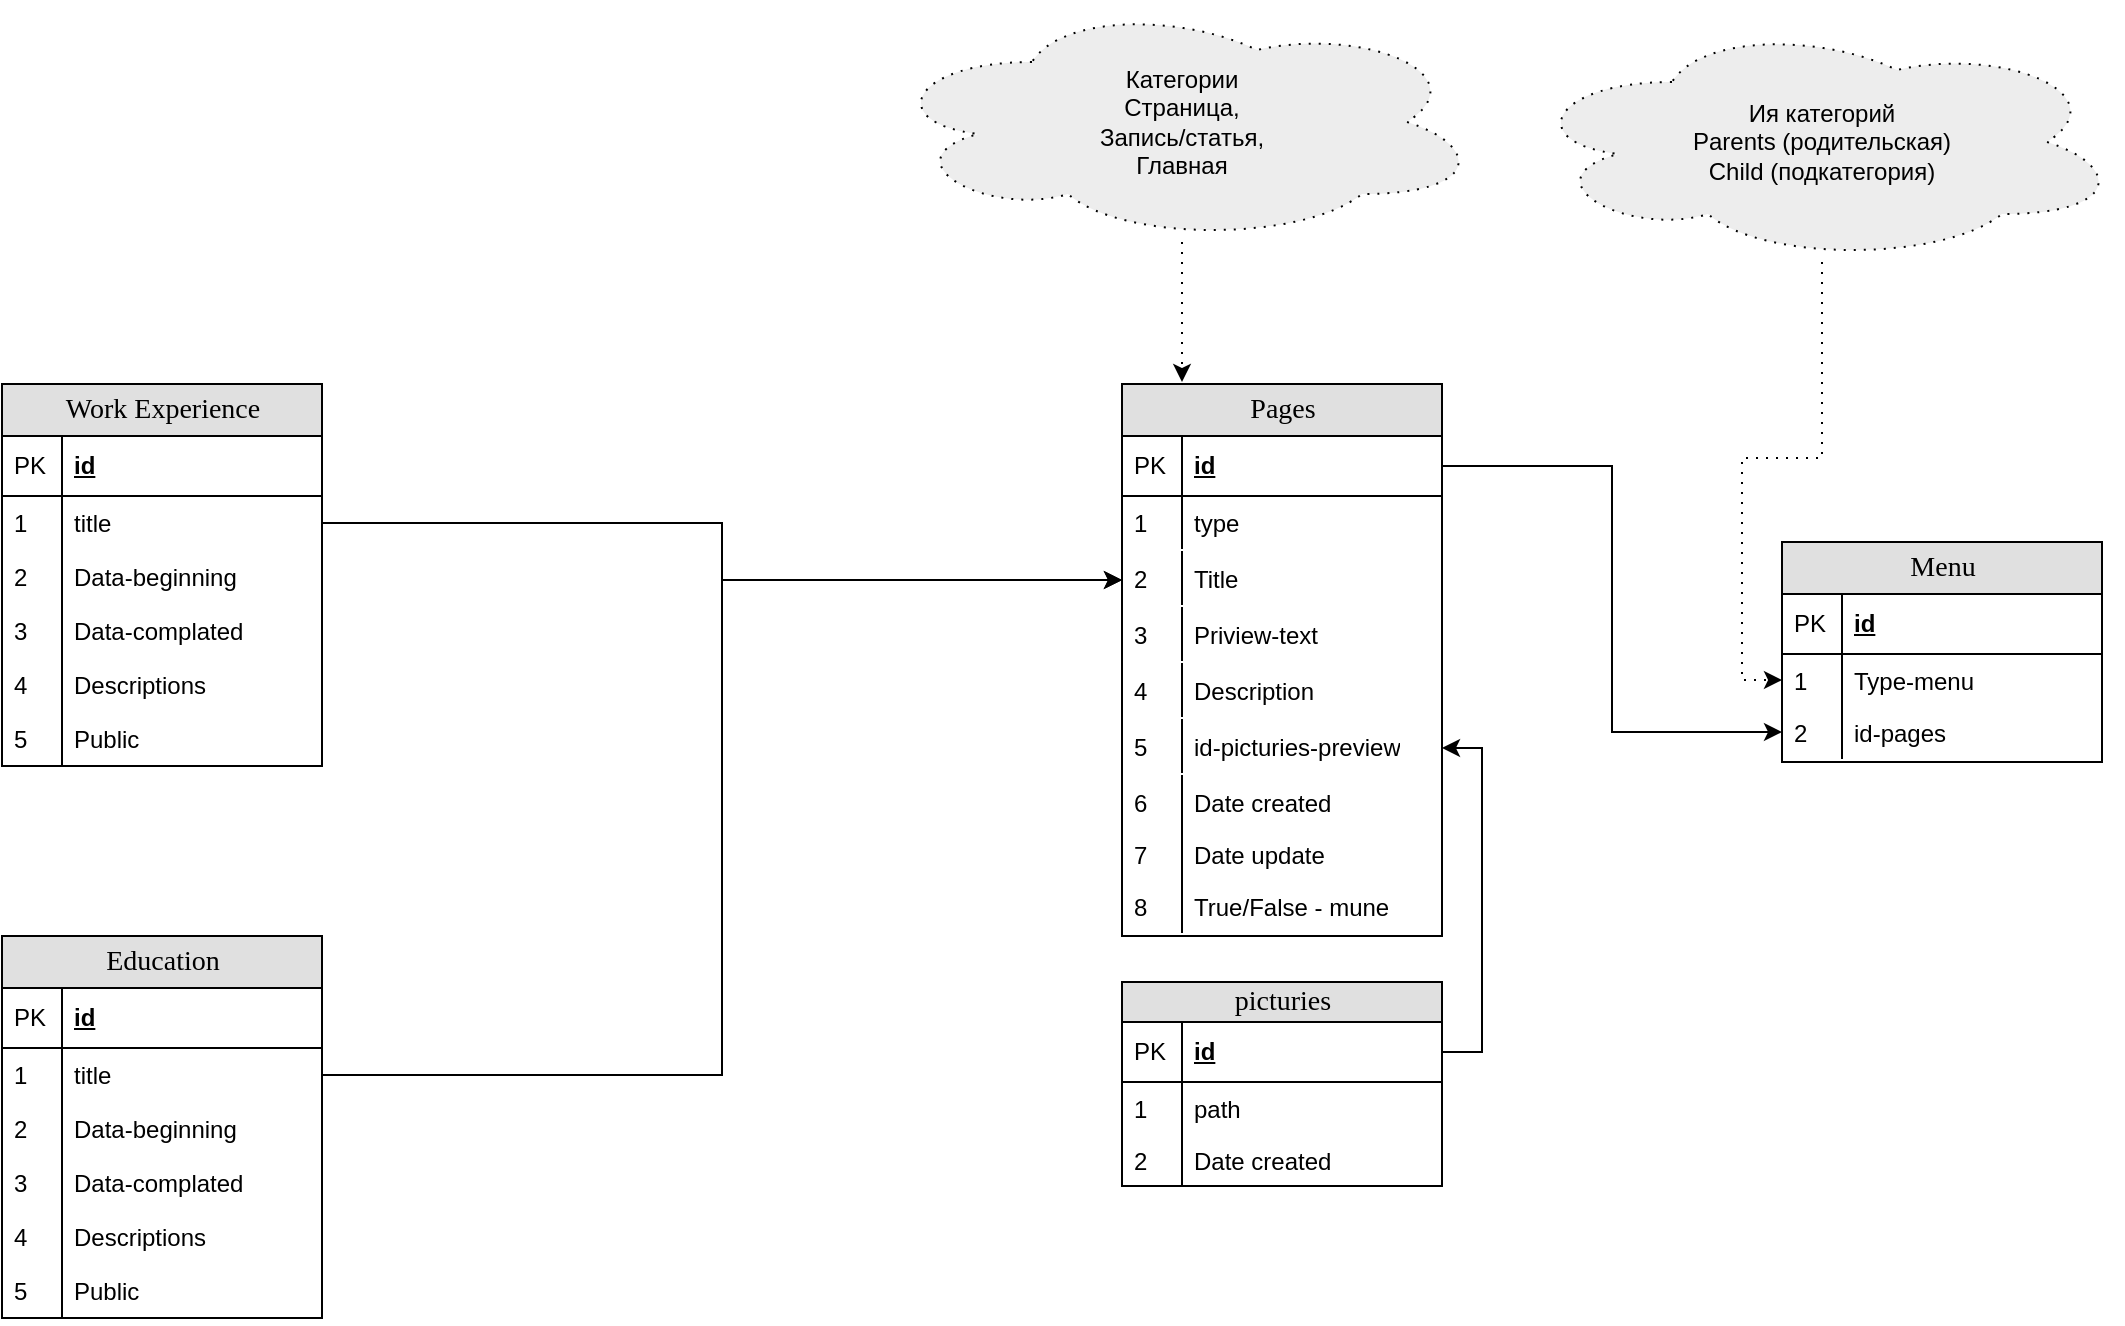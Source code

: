 <mxfile version="19.0.3" type="device"><diagram name="Page-1" id="e56a1550-8fbb-45ad-956c-1786394a9013"><mxGraphModel dx="1422" dy="1715" grid="1" gridSize="10" guides="1" tooltips="1" connect="1" arrows="1" fold="1" page="1" pageScale="1" pageWidth="1100" pageHeight="850" background="none" math="0" shadow="0"><root><mxCell id="0"/><mxCell id="1" parent="0"/><mxCell id="FL0Uleru6_n8AsFoLhTG-158" style="edgeStyle=orthogonalEdgeStyle;rounded=0;orthogonalLoop=1;jettySize=auto;html=1;dashed=1;dashPattern=1 4;entryX=0;entryY=0.5;entryDx=0;entryDy=0;" parent="1" source="FL0Uleru6_n8AsFoLhTG-157" target="FL0Uleru6_n8AsFoLhTG-234" edge="1"><mxGeometry relative="1" as="geometry"><mxPoint x="1060" y="-580" as="targetPoint"/></mxGeometry></mxCell><mxCell id="FL0Uleru6_n8AsFoLhTG-157" value="&lt;span style=&quot;text-align: left;&quot;&gt;Ия категорий&lt;br&gt;Parents (родительская)&lt;br&gt;&lt;/span&gt;&lt;span style=&quot;text-align: left;&quot;&gt;Child (подкатегория)&lt;/span&gt;&lt;span style=&quot;text-align: left;&quot;&gt;&lt;br&gt;&lt;/span&gt;" style="ellipse;shape=cloud;whiteSpace=wrap;html=1;fillColor=#EDEDED;dashed=1;dashPattern=1 4;" parent="1" vertex="1"><mxGeometry x="780" y="-790" width="300" height="120" as="geometry"/></mxCell><mxCell id="FL0Uleru6_n8AsFoLhTG-165" value="Pages" style="swimlane;html=1;fontStyle=0;childLayout=stackLayout;horizontal=1;startSize=26;fillColor=#e0e0e0;horizontalStack=0;resizeParent=1;resizeLast=0;collapsible=1;marginBottom=0;swimlaneFillColor=#ffffff;align=center;rounded=0;shadow=0;comic=0;labelBackgroundColor=none;strokeWidth=1;fontFamily=Verdana;fontSize=14" parent="1" vertex="1"><mxGeometry x="580" y="-609" width="160" height="276" as="geometry"/></mxCell><mxCell id="FL0Uleru6_n8AsFoLhTG-166" value="id" style="shape=partialRectangle;top=0;left=0;right=0;bottom=1;html=1;align=left;verticalAlign=middle;fillColor=none;spacingLeft=34;spacingRight=4;whiteSpace=wrap;overflow=hidden;rotatable=0;points=[[0,0.5],[1,0.5]];portConstraint=eastwest;dropTarget=0;fontStyle=5;" parent="FL0Uleru6_n8AsFoLhTG-165" vertex="1"><mxGeometry y="26" width="160" height="30" as="geometry"/></mxCell><mxCell id="FL0Uleru6_n8AsFoLhTG-167" value="PK" style="shape=partialRectangle;top=0;left=0;bottom=0;html=1;fillColor=none;align=left;verticalAlign=middle;spacingLeft=4;spacingRight=4;whiteSpace=wrap;overflow=hidden;rotatable=0;points=[];portConstraint=eastwest;part=1;" parent="FL0Uleru6_n8AsFoLhTG-166" vertex="1" connectable="0"><mxGeometry width="30" height="30" as="geometry"/></mxCell><mxCell id="FL0Uleru6_n8AsFoLhTG-244" value="type" style="shape=partialRectangle;top=0;left=0;right=0;bottom=0;html=1;align=left;verticalAlign=top;fillColor=none;spacingLeft=34;spacingRight=4;whiteSpace=wrap;overflow=hidden;rotatable=0;points=[[0,0.5],[1,0.5]];portConstraint=eastwest;dropTarget=0;" parent="FL0Uleru6_n8AsFoLhTG-165" vertex="1"><mxGeometry y="56" width="160" height="28" as="geometry"/></mxCell><mxCell id="FL0Uleru6_n8AsFoLhTG-245" value="1" style="shape=partialRectangle;top=0;left=0;bottom=0;html=1;fillColor=none;align=left;verticalAlign=top;spacingLeft=4;spacingRight=4;whiteSpace=wrap;overflow=hidden;rotatable=0;points=[];portConstraint=eastwest;part=1;" parent="FL0Uleru6_n8AsFoLhTG-244" vertex="1" connectable="0"><mxGeometry width="30" height="26" as="geometry"/></mxCell><mxCell id="FL0Uleru6_n8AsFoLhTG-168" value="Title" style="shape=partialRectangle;top=0;left=0;right=0;bottom=0;html=1;align=left;verticalAlign=top;fillColor=none;spacingLeft=34;spacingRight=4;whiteSpace=wrap;overflow=hidden;rotatable=0;points=[[0,0.5],[1,0.5]];portConstraint=eastwest;dropTarget=0;" parent="FL0Uleru6_n8AsFoLhTG-165" vertex="1"><mxGeometry y="84" width="160" height="28" as="geometry"/></mxCell><mxCell id="FL0Uleru6_n8AsFoLhTG-169" value="2" style="shape=partialRectangle;top=0;left=0;bottom=0;html=1;fillColor=none;align=left;verticalAlign=top;spacingLeft=4;spacingRight=4;whiteSpace=wrap;overflow=hidden;rotatable=0;points=[];portConstraint=eastwest;part=1;" parent="FL0Uleru6_n8AsFoLhTG-168" vertex="1" connectable="0"><mxGeometry width="30" height="26" as="geometry"/></mxCell><mxCell id="FL0Uleru6_n8AsFoLhTG-217" value="Priview-text" style="shape=partialRectangle;top=0;left=0;right=0;bottom=0;html=1;align=left;verticalAlign=top;fillColor=none;spacingLeft=34;spacingRight=4;whiteSpace=wrap;overflow=hidden;rotatable=0;points=[[0,0.5],[1,0.5]];portConstraint=eastwest;dropTarget=0;" parent="FL0Uleru6_n8AsFoLhTG-165" vertex="1"><mxGeometry y="112" width="160" height="28" as="geometry"/></mxCell><mxCell id="FL0Uleru6_n8AsFoLhTG-218" value="3" style="shape=partialRectangle;top=0;left=0;bottom=0;html=1;fillColor=none;align=left;verticalAlign=top;spacingLeft=4;spacingRight=4;whiteSpace=wrap;overflow=hidden;rotatable=0;points=[];portConstraint=eastwest;part=1;" parent="FL0Uleru6_n8AsFoLhTG-217" vertex="1" connectable="0"><mxGeometry width="30" height="26" as="geometry"/></mxCell><mxCell id="tMgUM_cEdL3NdQHdKabv-27" value="Description" style="shape=partialRectangle;top=0;left=0;right=0;bottom=0;html=1;align=left;verticalAlign=top;fillColor=none;spacingLeft=34;spacingRight=4;whiteSpace=wrap;overflow=hidden;rotatable=0;points=[[0,0.5],[1,0.5]];portConstraint=eastwest;dropTarget=0;" parent="FL0Uleru6_n8AsFoLhTG-165" vertex="1"><mxGeometry y="140" width="160" height="28" as="geometry"/></mxCell><mxCell id="tMgUM_cEdL3NdQHdKabv-28" value="4" style="shape=partialRectangle;top=0;left=0;bottom=0;html=1;fillColor=none;align=left;verticalAlign=top;spacingLeft=4;spacingRight=4;whiteSpace=wrap;overflow=hidden;rotatable=0;points=[];portConstraint=eastwest;part=1;" parent="tMgUM_cEdL3NdQHdKabv-27" vertex="1" connectable="0"><mxGeometry width="30" height="26" as="geometry"/></mxCell><mxCell id="FL0Uleru6_n8AsFoLhTG-211" value="id-picturies-preview" style="shape=partialRectangle;top=0;left=0;right=0;bottom=0;html=1;align=left;verticalAlign=top;fillColor=none;spacingLeft=34;spacingRight=4;whiteSpace=wrap;overflow=hidden;rotatable=0;points=[[0,0.5],[1,0.5]];portConstraint=eastwest;dropTarget=0;" parent="FL0Uleru6_n8AsFoLhTG-165" vertex="1"><mxGeometry y="168" width="160" height="28" as="geometry"/></mxCell><mxCell id="FL0Uleru6_n8AsFoLhTG-212" value="5" style="shape=partialRectangle;top=0;left=0;bottom=0;html=1;fillColor=none;align=left;verticalAlign=top;spacingLeft=4;spacingRight=4;whiteSpace=wrap;overflow=hidden;rotatable=0;points=[];portConstraint=eastwest;part=1;" parent="FL0Uleru6_n8AsFoLhTG-211" vertex="1" connectable="0"><mxGeometry width="30" height="26" as="geometry"/></mxCell><mxCell id="FL0Uleru6_n8AsFoLhTG-170" value="Date created" style="shape=partialRectangle;top=0;left=0;right=0;bottom=0;html=1;align=left;verticalAlign=top;fillColor=none;spacingLeft=34;spacingRight=4;whiteSpace=wrap;overflow=hidden;rotatable=0;points=[[0,0.5],[1,0.5]];portConstraint=eastwest;dropTarget=0;" parent="FL0Uleru6_n8AsFoLhTG-165" vertex="1"><mxGeometry y="196" width="160" height="26" as="geometry"/></mxCell><mxCell id="FL0Uleru6_n8AsFoLhTG-171" value="6" style="shape=partialRectangle;top=0;left=0;bottom=0;html=1;fillColor=none;align=left;verticalAlign=top;spacingLeft=4;spacingRight=4;whiteSpace=wrap;overflow=hidden;rotatable=0;points=[];portConstraint=eastwest;part=1;" parent="FL0Uleru6_n8AsFoLhTG-170" vertex="1" connectable="0"><mxGeometry width="30" height="26" as="geometry"/></mxCell><mxCell id="FL0Uleru6_n8AsFoLhTG-172" value="Date update" style="shape=partialRectangle;top=0;left=0;right=0;bottom=0;html=1;align=left;verticalAlign=top;fillColor=none;spacingLeft=34;spacingRight=4;whiteSpace=wrap;overflow=hidden;rotatable=0;points=[[0,0.5],[1,0.5]];portConstraint=eastwest;dropTarget=0;" parent="FL0Uleru6_n8AsFoLhTG-165" vertex="1"><mxGeometry y="222" width="160" height="26" as="geometry"/></mxCell><mxCell id="FL0Uleru6_n8AsFoLhTG-173" value="7" style="shape=partialRectangle;top=0;left=0;bottom=0;html=1;fillColor=none;align=left;verticalAlign=top;spacingLeft=4;spacingRight=4;whiteSpace=wrap;overflow=hidden;rotatable=0;points=[];portConstraint=eastwest;part=1;" parent="FL0Uleru6_n8AsFoLhTG-172" vertex="1" connectable="0"><mxGeometry width="30" height="26" as="geometry"/></mxCell><mxCell id="tMgUM_cEdL3NdQHdKabv-29" value="True/False - mune" style="shape=partialRectangle;top=0;left=0;right=0;bottom=0;html=1;align=left;verticalAlign=top;fillColor=none;spacingLeft=34;spacingRight=4;whiteSpace=wrap;overflow=hidden;rotatable=0;points=[[0,0.5],[1,0.5]];portConstraint=eastwest;dropTarget=0;" parent="FL0Uleru6_n8AsFoLhTG-165" vertex="1"><mxGeometry y="248" width="160" height="28" as="geometry"/></mxCell><mxCell id="tMgUM_cEdL3NdQHdKabv-30" value="8" style="shape=partialRectangle;top=0;left=0;bottom=0;html=1;fillColor=none;align=left;verticalAlign=top;spacingLeft=4;spacingRight=4;whiteSpace=wrap;overflow=hidden;rotatable=0;points=[];portConstraint=eastwest;part=1;" parent="tMgUM_cEdL3NdQHdKabv-29" vertex="1" connectable="0"><mxGeometry width="30" height="26" as="geometry"/></mxCell><mxCell id="FL0Uleru6_n8AsFoLhTG-231" value="Menu" style="swimlane;html=1;fontStyle=0;childLayout=stackLayout;horizontal=1;startSize=26;fillColor=#e0e0e0;horizontalStack=0;resizeParent=1;resizeLast=0;collapsible=1;marginBottom=0;swimlaneFillColor=#ffffff;align=center;rounded=0;shadow=0;comic=0;labelBackgroundColor=none;strokeWidth=1;fontFamily=Verdana;fontSize=14" parent="1" vertex="1"><mxGeometry x="910" y="-530" width="160" height="110" as="geometry"/></mxCell><mxCell id="FL0Uleru6_n8AsFoLhTG-232" value="id" style="shape=partialRectangle;top=0;left=0;right=0;bottom=1;html=1;align=left;verticalAlign=middle;fillColor=none;spacingLeft=34;spacingRight=4;whiteSpace=wrap;overflow=hidden;rotatable=0;points=[[0,0.5],[1,0.5]];portConstraint=eastwest;dropTarget=0;fontStyle=5;" parent="FL0Uleru6_n8AsFoLhTG-231" vertex="1"><mxGeometry y="26" width="160" height="30" as="geometry"/></mxCell><mxCell id="FL0Uleru6_n8AsFoLhTG-233" value="PK" style="shape=partialRectangle;top=0;left=0;bottom=0;html=1;fillColor=none;align=left;verticalAlign=middle;spacingLeft=4;spacingRight=4;whiteSpace=wrap;overflow=hidden;rotatable=0;points=[];portConstraint=eastwest;part=1;" parent="FL0Uleru6_n8AsFoLhTG-232" vertex="1" connectable="0"><mxGeometry width="30" height="30" as="geometry"/></mxCell><mxCell id="FL0Uleru6_n8AsFoLhTG-234" value="Type-menu" style="shape=partialRectangle;top=0;left=0;right=0;bottom=0;html=1;align=left;verticalAlign=top;fillColor=none;spacingLeft=34;spacingRight=4;whiteSpace=wrap;overflow=hidden;rotatable=0;points=[[0,0.5],[1,0.5]];portConstraint=eastwest;dropTarget=0;" parent="FL0Uleru6_n8AsFoLhTG-231" vertex="1"><mxGeometry y="56" width="160" height="26" as="geometry"/></mxCell><mxCell id="FL0Uleru6_n8AsFoLhTG-235" value="1" style="shape=partialRectangle;top=0;left=0;bottom=0;html=1;fillColor=none;align=left;verticalAlign=top;spacingLeft=4;spacingRight=4;whiteSpace=wrap;overflow=hidden;rotatable=0;points=[];portConstraint=eastwest;part=1;" parent="FL0Uleru6_n8AsFoLhTG-234" vertex="1" connectable="0"><mxGeometry width="30" height="26" as="geometry"/></mxCell><mxCell id="FL0Uleru6_n8AsFoLhTG-255" value="id-pages" style="shape=partialRectangle;top=0;left=0;right=0;bottom=0;html=1;align=left;verticalAlign=top;fillColor=none;spacingLeft=34;spacingRight=4;whiteSpace=wrap;overflow=hidden;rotatable=0;points=[[0,0.5],[1,0.5]];portConstraint=eastwest;dropTarget=0;" parent="FL0Uleru6_n8AsFoLhTG-231" vertex="1"><mxGeometry y="82" width="160" height="26" as="geometry"/></mxCell><mxCell id="FL0Uleru6_n8AsFoLhTG-256" value="2" style="shape=partialRectangle;top=0;left=0;bottom=0;html=1;fillColor=none;align=left;verticalAlign=top;spacingLeft=4;spacingRight=4;whiteSpace=wrap;overflow=hidden;rotatable=0;points=[];portConstraint=eastwest;part=1;" parent="FL0Uleru6_n8AsFoLhTG-255" vertex="1" connectable="0"><mxGeometry width="30" height="26" as="geometry"/></mxCell><mxCell id="FL0Uleru6_n8AsFoLhTG-247" style="edgeStyle=orthogonalEdgeStyle;rounded=0;orthogonalLoop=1;jettySize=auto;html=1;dashed=1;dashPattern=1 4;" parent="1" source="FL0Uleru6_n8AsFoLhTG-246" edge="1"><mxGeometry relative="1" as="geometry"><mxPoint x="610" y="-610" as="targetPoint"/></mxGeometry></mxCell><mxCell id="FL0Uleru6_n8AsFoLhTG-246" value="&lt;span style=&quot;text-align: left;&quot;&gt;Категории&lt;br&gt;Страница,&lt;br&gt;Запись/статья,&lt;br&gt;Главная&lt;br&gt;&lt;/span&gt;" style="ellipse;shape=cloud;whiteSpace=wrap;html=1;fillColor=#EDEDED;dashed=1;dashPattern=1 4;" parent="1" vertex="1"><mxGeometry x="460" y="-800" width="300" height="120" as="geometry"/></mxCell><mxCell id="FL0Uleru6_n8AsFoLhTG-258" value="Work Experience" style="swimlane;html=1;fontStyle=0;childLayout=stackLayout;horizontal=1;startSize=26;fillColor=#e0e0e0;horizontalStack=0;resizeParent=1;resizeLast=0;collapsible=1;marginBottom=0;swimlaneFillColor=#ffffff;align=center;rounded=0;shadow=0;comic=0;labelBackgroundColor=none;strokeWidth=1;fontFamily=Verdana;fontSize=14" parent="1" vertex="1"><mxGeometry x="20" y="-609" width="160" height="191" as="geometry"/></mxCell><mxCell id="FL0Uleru6_n8AsFoLhTG-259" value="id" style="shape=partialRectangle;top=0;left=0;right=0;bottom=1;html=1;align=left;verticalAlign=middle;fillColor=none;spacingLeft=34;spacingRight=4;whiteSpace=wrap;overflow=hidden;rotatable=0;points=[[0,0.5],[1,0.5]];portConstraint=eastwest;dropTarget=0;fontStyle=5;" parent="FL0Uleru6_n8AsFoLhTG-258" vertex="1"><mxGeometry y="26" width="160" height="30" as="geometry"/></mxCell><mxCell id="FL0Uleru6_n8AsFoLhTG-260" value="PK" style="shape=partialRectangle;top=0;left=0;bottom=0;html=1;fillColor=none;align=left;verticalAlign=middle;spacingLeft=4;spacingRight=4;whiteSpace=wrap;overflow=hidden;rotatable=0;points=[];portConstraint=eastwest;part=1;" parent="FL0Uleru6_n8AsFoLhTG-259" vertex="1" connectable="0"><mxGeometry width="30" height="30" as="geometry"/></mxCell><mxCell id="gT7FT_hzszzjmZj-dfim-1" value="title" style="shape=partialRectangle;top=0;left=0;right=0;bottom=0;html=1;align=left;verticalAlign=top;fillColor=none;spacingLeft=34;spacingRight=4;whiteSpace=wrap;overflow=hidden;rotatable=0;points=[[0,0.5],[1,0.5]];portConstraint=eastwest;dropTarget=0;" parent="FL0Uleru6_n8AsFoLhTG-258" vertex="1"><mxGeometry y="56" width="160" height="27" as="geometry"/></mxCell><mxCell id="gT7FT_hzszzjmZj-dfim-2" value="1" style="shape=partialRectangle;top=0;left=0;bottom=0;html=1;fillColor=none;align=left;verticalAlign=top;spacingLeft=4;spacingRight=4;whiteSpace=wrap;overflow=hidden;rotatable=0;points=[];portConstraint=eastwest;part=1;" parent="gT7FT_hzszzjmZj-dfim-1" vertex="1" connectable="0"><mxGeometry width="30" height="26" as="geometry"/></mxCell><mxCell id="FL0Uleru6_n8AsFoLhTG-263" value="Data-beginning&lt;span style=&quot;white-space: pre;&quot;&gt;&#9;&lt;/span&gt;" style="shape=partialRectangle;top=0;left=0;right=0;bottom=0;html=1;align=left;verticalAlign=top;fillColor=none;spacingLeft=34;spacingRight=4;whiteSpace=wrap;overflow=hidden;rotatable=0;points=[[0,0.5],[1,0.5]];portConstraint=eastwest;dropTarget=0;" parent="FL0Uleru6_n8AsFoLhTG-258" vertex="1"><mxGeometry y="83" width="160" height="27" as="geometry"/></mxCell><mxCell id="FL0Uleru6_n8AsFoLhTG-264" value="2" style="shape=partialRectangle;top=0;left=0;bottom=0;html=1;fillColor=none;align=left;verticalAlign=top;spacingLeft=4;spacingRight=4;whiteSpace=wrap;overflow=hidden;rotatable=0;points=[];portConstraint=eastwest;part=1;" parent="FL0Uleru6_n8AsFoLhTG-263" vertex="1" connectable="0"><mxGeometry width="30" height="26" as="geometry"/></mxCell><mxCell id="FL0Uleru6_n8AsFoLhTG-265" value="Data-complated" style="shape=partialRectangle;top=0;left=0;right=0;bottom=0;html=1;align=left;verticalAlign=top;fillColor=none;spacingLeft=34;spacingRight=4;whiteSpace=wrap;overflow=hidden;rotatable=0;points=[[0,0.5],[1,0.5]];portConstraint=eastwest;dropTarget=0;" parent="FL0Uleru6_n8AsFoLhTG-258" vertex="1"><mxGeometry y="110" width="160" height="27" as="geometry"/></mxCell><mxCell id="FL0Uleru6_n8AsFoLhTG-266" value="3" style="shape=partialRectangle;top=0;left=0;bottom=0;html=1;fillColor=none;align=left;verticalAlign=top;spacingLeft=4;spacingRight=4;whiteSpace=wrap;overflow=hidden;rotatable=0;points=[];portConstraint=eastwest;part=1;" parent="FL0Uleru6_n8AsFoLhTG-265" vertex="1" connectable="0"><mxGeometry width="30" height="26" as="geometry"/></mxCell><mxCell id="FL0Uleru6_n8AsFoLhTG-267" value="Descriptions" style="shape=partialRectangle;top=0;left=0;right=0;bottom=0;html=1;align=left;verticalAlign=top;fillColor=none;spacingLeft=34;spacingRight=4;whiteSpace=wrap;overflow=hidden;rotatable=0;points=[[0,0.5],[1,0.5]];portConstraint=eastwest;dropTarget=0;" parent="FL0Uleru6_n8AsFoLhTG-258" vertex="1"><mxGeometry y="137" width="160" height="27" as="geometry"/></mxCell><mxCell id="FL0Uleru6_n8AsFoLhTG-268" value="4" style="shape=partialRectangle;top=0;left=0;bottom=0;html=1;fillColor=none;align=left;verticalAlign=top;spacingLeft=4;spacingRight=4;whiteSpace=wrap;overflow=hidden;rotatable=0;points=[];portConstraint=eastwest;part=1;" parent="FL0Uleru6_n8AsFoLhTG-267" vertex="1" connectable="0"><mxGeometry width="30" height="26" as="geometry"/></mxCell><mxCell id="gT7FT_hzszzjmZj-dfim-3" value="Public" style="shape=partialRectangle;top=0;left=0;right=0;bottom=0;html=1;align=left;verticalAlign=top;fillColor=none;spacingLeft=34;spacingRight=4;whiteSpace=wrap;overflow=hidden;rotatable=0;points=[[0,0.5],[1,0.5]];portConstraint=eastwest;dropTarget=0;" parent="FL0Uleru6_n8AsFoLhTG-258" vertex="1"><mxGeometry y="164" width="160" height="27" as="geometry"/></mxCell><mxCell id="gT7FT_hzszzjmZj-dfim-4" value="5" style="shape=partialRectangle;top=0;left=0;bottom=0;html=1;fillColor=none;align=left;verticalAlign=top;spacingLeft=4;spacingRight=4;whiteSpace=wrap;overflow=hidden;rotatable=0;points=[];portConstraint=eastwest;part=1;" parent="gT7FT_hzszzjmZj-dfim-3" vertex="1" connectable="0"><mxGeometry width="30" height="26" as="geometry"/></mxCell><mxCell id="tMgUM_cEdL3NdQHdKabv-1" value="picturies" style="swimlane;html=1;fontStyle=0;childLayout=stackLayout;horizontal=1;startSize=20;fillColor=#e0e0e0;horizontalStack=0;resizeParent=1;resizeLast=0;collapsible=1;marginBottom=0;swimlaneFillColor=#ffffff;align=center;rounded=0;shadow=0;comic=0;labelBackgroundColor=none;strokeWidth=1;fontFamily=Verdana;fontSize=14" parent="1" vertex="1"><mxGeometry x="580" y="-310" width="160" height="102" as="geometry"/></mxCell><mxCell id="tMgUM_cEdL3NdQHdKabv-2" value="id" style="shape=partialRectangle;top=0;left=0;right=0;bottom=1;html=1;align=left;verticalAlign=middle;fillColor=none;spacingLeft=34;spacingRight=4;whiteSpace=wrap;overflow=hidden;rotatable=0;points=[[0,0.5],[1,0.5]];portConstraint=eastwest;dropTarget=0;fontStyle=5;" parent="tMgUM_cEdL3NdQHdKabv-1" vertex="1"><mxGeometry y="20" width="160" height="30" as="geometry"/></mxCell><mxCell id="tMgUM_cEdL3NdQHdKabv-3" value="PK" style="shape=partialRectangle;top=0;left=0;bottom=0;html=1;fillColor=none;align=left;verticalAlign=middle;spacingLeft=4;spacingRight=4;whiteSpace=wrap;overflow=hidden;rotatable=0;points=[];portConstraint=eastwest;part=1;" parent="tMgUM_cEdL3NdQHdKabv-2" vertex="1" connectable="0"><mxGeometry width="30" height="30" as="geometry"/></mxCell><mxCell id="tMgUM_cEdL3NdQHdKabv-4" value="path&lt;div style=&quot;text-align: center;&quot;&gt;&lt;/div&gt;" style="shape=partialRectangle;top=0;left=0;right=0;bottom=0;html=1;align=left;verticalAlign=top;fillColor=none;spacingLeft=34;spacingRight=4;whiteSpace=wrap;overflow=hidden;rotatable=0;points=[[0,0.5],[1,0.5]];portConstraint=eastwest;dropTarget=0;" parent="tMgUM_cEdL3NdQHdKabv-1" vertex="1"><mxGeometry y="50" width="160" height="26" as="geometry"/></mxCell><mxCell id="tMgUM_cEdL3NdQHdKabv-5" value="1" style="shape=partialRectangle;top=0;left=0;bottom=0;html=1;fillColor=none;align=left;verticalAlign=top;spacingLeft=4;spacingRight=4;whiteSpace=wrap;overflow=hidden;rotatable=0;points=[];portConstraint=eastwest;part=1;" parent="tMgUM_cEdL3NdQHdKabv-4" vertex="1" connectable="0"><mxGeometry width="30" height="26" as="geometry"/></mxCell><mxCell id="tMgUM_cEdL3NdQHdKabv-6" value="&lt;div style=&quot;text-align: center;&quot;&gt;&lt;span style=&quot;text-align: left;&quot;&gt;Date created&lt;/span&gt;&lt;br&gt;&lt;/div&gt;" style="shape=partialRectangle;top=0;left=0;right=0;bottom=0;html=1;align=left;verticalAlign=top;fillColor=none;spacingLeft=34;spacingRight=4;whiteSpace=wrap;overflow=hidden;rotatable=0;points=[[0,0.5],[1,0.5]];portConstraint=eastwest;dropTarget=0;" parent="tMgUM_cEdL3NdQHdKabv-1" vertex="1"><mxGeometry y="76" width="160" height="26" as="geometry"/></mxCell><mxCell id="tMgUM_cEdL3NdQHdKabv-7" value="2" style="shape=partialRectangle;top=0;left=0;bottom=0;html=1;fillColor=none;align=left;verticalAlign=top;spacingLeft=4;spacingRight=4;whiteSpace=wrap;overflow=hidden;rotatable=0;points=[];portConstraint=eastwest;part=1;" parent="tMgUM_cEdL3NdQHdKabv-6" vertex="1" connectable="0"><mxGeometry width="30" height="26" as="geometry"/></mxCell><mxCell id="tMgUM_cEdL3NdQHdKabv-12" style="edgeStyle=orthogonalEdgeStyle;rounded=0;orthogonalLoop=1;jettySize=auto;html=1;exitX=1;exitY=0.5;exitDx=0;exitDy=0;entryX=1;entryY=0.5;entryDx=0;entryDy=0;" parent="1" source="tMgUM_cEdL3NdQHdKabv-2" target="FL0Uleru6_n8AsFoLhTG-211" edge="1"><mxGeometry relative="1" as="geometry"/></mxCell><mxCell id="tMgUM_cEdL3NdQHdKabv-31" style="edgeStyle=orthogonalEdgeStyle;rounded=0;orthogonalLoop=1;jettySize=auto;html=1;" parent="1" source="FL0Uleru6_n8AsFoLhTG-166" target="FL0Uleru6_n8AsFoLhTG-255" edge="1"><mxGeometry relative="1" as="geometry"/></mxCell><mxCell id="gT7FT_hzszzjmZj-dfim-5" value="Education" style="swimlane;html=1;fontStyle=0;childLayout=stackLayout;horizontal=1;startSize=26;fillColor=#e0e0e0;horizontalStack=0;resizeParent=1;resizeLast=0;collapsible=1;marginBottom=0;swimlaneFillColor=#ffffff;align=center;rounded=0;shadow=0;comic=0;labelBackgroundColor=none;strokeWidth=1;fontFamily=Verdana;fontSize=14" parent="1" vertex="1"><mxGeometry x="20" y="-333" width="160" height="191" as="geometry"/></mxCell><mxCell id="gT7FT_hzszzjmZj-dfim-6" value="id" style="shape=partialRectangle;top=0;left=0;right=0;bottom=1;html=1;align=left;verticalAlign=middle;fillColor=none;spacingLeft=34;spacingRight=4;whiteSpace=wrap;overflow=hidden;rotatable=0;points=[[0,0.5],[1,0.5]];portConstraint=eastwest;dropTarget=0;fontStyle=5;" parent="gT7FT_hzszzjmZj-dfim-5" vertex="1"><mxGeometry y="26" width="160" height="30" as="geometry"/></mxCell><mxCell id="gT7FT_hzszzjmZj-dfim-7" value="PK" style="shape=partialRectangle;top=0;left=0;bottom=0;html=1;fillColor=none;align=left;verticalAlign=middle;spacingLeft=4;spacingRight=4;whiteSpace=wrap;overflow=hidden;rotatable=0;points=[];portConstraint=eastwest;part=1;" parent="gT7FT_hzszzjmZj-dfim-6" vertex="1" connectable="0"><mxGeometry width="30" height="30" as="geometry"/></mxCell><mxCell id="gT7FT_hzszzjmZj-dfim-8" value="title" style="shape=partialRectangle;top=0;left=0;right=0;bottom=0;html=1;align=left;verticalAlign=top;fillColor=none;spacingLeft=34;spacingRight=4;whiteSpace=wrap;overflow=hidden;rotatable=0;points=[[0,0.5],[1,0.5]];portConstraint=eastwest;dropTarget=0;" parent="gT7FT_hzszzjmZj-dfim-5" vertex="1"><mxGeometry y="56" width="160" height="27" as="geometry"/></mxCell><mxCell id="gT7FT_hzszzjmZj-dfim-9" value="1" style="shape=partialRectangle;top=0;left=0;bottom=0;html=1;fillColor=none;align=left;verticalAlign=top;spacingLeft=4;spacingRight=4;whiteSpace=wrap;overflow=hidden;rotatable=0;points=[];portConstraint=eastwest;part=1;" parent="gT7FT_hzszzjmZj-dfim-8" vertex="1" connectable="0"><mxGeometry width="30" height="26" as="geometry"/></mxCell><mxCell id="gT7FT_hzszzjmZj-dfim-10" value="Data-beginning&lt;span style=&quot;white-space: pre;&quot;&gt;&#9;&lt;/span&gt;" style="shape=partialRectangle;top=0;left=0;right=0;bottom=0;html=1;align=left;verticalAlign=top;fillColor=none;spacingLeft=34;spacingRight=4;whiteSpace=wrap;overflow=hidden;rotatable=0;points=[[0,0.5],[1,0.5]];portConstraint=eastwest;dropTarget=0;" parent="gT7FT_hzszzjmZj-dfim-5" vertex="1"><mxGeometry y="83" width="160" height="27" as="geometry"/></mxCell><mxCell id="gT7FT_hzszzjmZj-dfim-11" value="2" style="shape=partialRectangle;top=0;left=0;bottom=0;html=1;fillColor=none;align=left;verticalAlign=top;spacingLeft=4;spacingRight=4;whiteSpace=wrap;overflow=hidden;rotatable=0;points=[];portConstraint=eastwest;part=1;" parent="gT7FT_hzszzjmZj-dfim-10" vertex="1" connectable="0"><mxGeometry width="30" height="26" as="geometry"/></mxCell><mxCell id="gT7FT_hzszzjmZj-dfim-12" value="Data-complated" style="shape=partialRectangle;top=0;left=0;right=0;bottom=0;html=1;align=left;verticalAlign=top;fillColor=none;spacingLeft=34;spacingRight=4;whiteSpace=wrap;overflow=hidden;rotatable=0;points=[[0,0.5],[1,0.5]];portConstraint=eastwest;dropTarget=0;" parent="gT7FT_hzszzjmZj-dfim-5" vertex="1"><mxGeometry y="110" width="160" height="27" as="geometry"/></mxCell><mxCell id="gT7FT_hzszzjmZj-dfim-13" value="3" style="shape=partialRectangle;top=0;left=0;bottom=0;html=1;fillColor=none;align=left;verticalAlign=top;spacingLeft=4;spacingRight=4;whiteSpace=wrap;overflow=hidden;rotatable=0;points=[];portConstraint=eastwest;part=1;" parent="gT7FT_hzszzjmZj-dfim-12" vertex="1" connectable="0"><mxGeometry width="30" height="26" as="geometry"/></mxCell><mxCell id="gT7FT_hzszzjmZj-dfim-14" value="Descriptions" style="shape=partialRectangle;top=0;left=0;right=0;bottom=0;html=1;align=left;verticalAlign=top;fillColor=none;spacingLeft=34;spacingRight=4;whiteSpace=wrap;overflow=hidden;rotatable=0;points=[[0,0.5],[1,0.5]];portConstraint=eastwest;dropTarget=0;" parent="gT7FT_hzszzjmZj-dfim-5" vertex="1"><mxGeometry y="137" width="160" height="27" as="geometry"/></mxCell><mxCell id="gT7FT_hzszzjmZj-dfim-15" value="4" style="shape=partialRectangle;top=0;left=0;bottom=0;html=1;fillColor=none;align=left;verticalAlign=top;spacingLeft=4;spacingRight=4;whiteSpace=wrap;overflow=hidden;rotatable=0;points=[];portConstraint=eastwest;part=1;" parent="gT7FT_hzszzjmZj-dfim-14" vertex="1" connectable="0"><mxGeometry width="30" height="26" as="geometry"/></mxCell><mxCell id="gT7FT_hzszzjmZj-dfim-16" value="Public" style="shape=partialRectangle;top=0;left=0;right=0;bottom=0;html=1;align=left;verticalAlign=top;fillColor=none;spacingLeft=34;spacingRight=4;whiteSpace=wrap;overflow=hidden;rotatable=0;points=[[0,0.5],[1,0.5]];portConstraint=eastwest;dropTarget=0;" parent="gT7FT_hzszzjmZj-dfim-5" vertex="1"><mxGeometry y="164" width="160" height="27" as="geometry"/></mxCell><mxCell id="gT7FT_hzszzjmZj-dfim-17" value="5" style="shape=partialRectangle;top=0;left=0;bottom=0;html=1;fillColor=none;align=left;verticalAlign=top;spacingLeft=4;spacingRight=4;whiteSpace=wrap;overflow=hidden;rotatable=0;points=[];portConstraint=eastwest;part=1;" parent="gT7FT_hzszzjmZj-dfim-16" vertex="1" connectable="0"><mxGeometry width="30" height="26" as="geometry"/></mxCell><mxCell id="gT7FT_hzszzjmZj-dfim-18" style="edgeStyle=orthogonalEdgeStyle;rounded=0;orthogonalLoop=1;jettySize=auto;html=1;entryX=0;entryY=0.5;entryDx=0;entryDy=0;" parent="1" source="gT7FT_hzszzjmZj-dfim-8" target="FL0Uleru6_n8AsFoLhTG-168" edge="1"><mxGeometry relative="1" as="geometry"/></mxCell><mxCell id="gT7FT_hzszzjmZj-dfim-19" style="edgeStyle=orthogonalEdgeStyle;rounded=0;orthogonalLoop=1;jettySize=auto;html=1;entryX=0;entryY=0.5;entryDx=0;entryDy=0;" parent="1" source="gT7FT_hzszzjmZj-dfim-1" target="FL0Uleru6_n8AsFoLhTG-168" edge="1"><mxGeometry relative="1" as="geometry"/></mxCell></root></mxGraphModel></diagram></mxfile>
